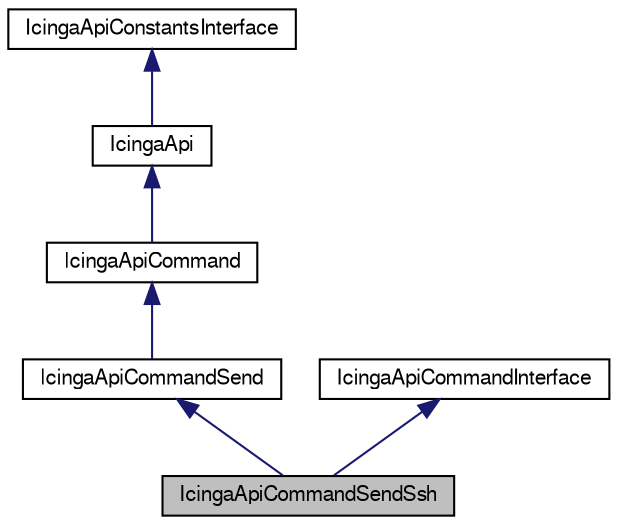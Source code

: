 digraph G
{
  bgcolor="transparent";
  edge [fontname="FreeSans",fontsize="10",labelfontname="FreeSans",labelfontsize="10"];
  node [fontname="FreeSans",fontsize="10",shape=record];
  Node1 [label="IcingaApiCommandSendSsh",height=0.2,width=0.4,color="black", fillcolor="grey75", style="filled" fontcolor="black"];
  Node2 -> Node1 [dir=back,color="midnightblue",fontsize="10",style="solid",fontname="FreeSans"];
  Node2 [label="IcingaApiCommandSend",height=0.2,width=0.4,color="black",URL="$classIcingaApiCommandSend.html"];
  Node3 -> Node2 [dir=back,color="midnightblue",fontsize="10",style="solid",fontname="FreeSans"];
  Node3 [label="IcingaApiCommand",height=0.2,width=0.4,color="black",URL="$classIcingaApiCommand.html"];
  Node4 -> Node3 [dir=back,color="midnightblue",fontsize="10",style="solid",fontname="FreeSans"];
  Node4 [label="IcingaApi",height=0.2,width=0.4,color="black",URL="$classIcingaApi.html"];
  Node5 -> Node4 [dir=back,color="midnightblue",fontsize="10",style="solid",fontname="FreeSans"];
  Node5 [label="IcingaApiConstantsInterface",height=0.2,width=0.4,color="black",URL="$interfaceIcingaApiConstantsInterface.html"];
  Node6 -> Node1 [dir=back,color="midnightblue",fontsize="10",style="solid",fontname="FreeSans"];
  Node6 [label="IcingaApiCommandInterface",height=0.2,width=0.4,color="black",URL="$interfaceIcingaApiCommandInterface.html"];
}
